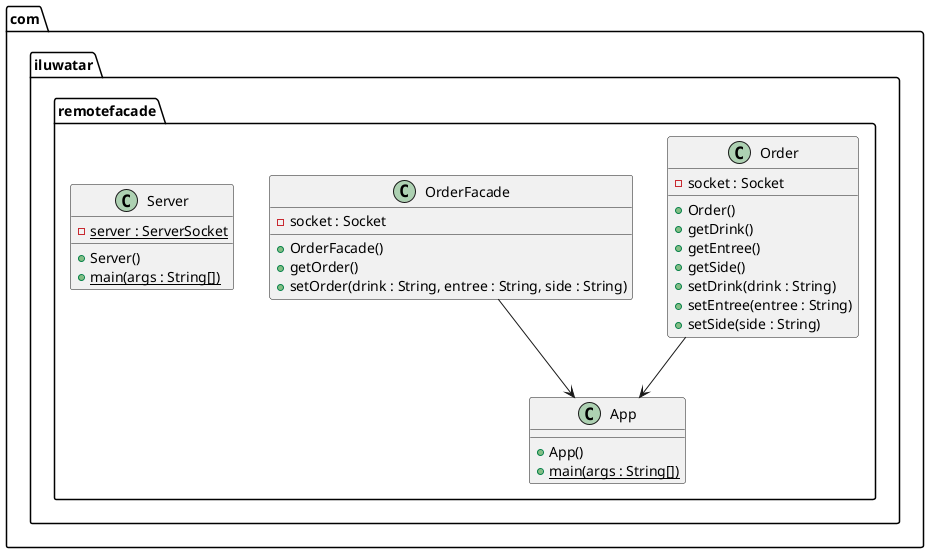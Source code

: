 @startuml
package com.iluwatar.remotefacade {
  class App {
    + App()
    + main(args : String[]) {static}
  }
  class Order {
    - socket : Socket
    + Order()
    + getDrink()
    + getEntree()
    + getSide()
    + setDrink(drink : String)
    + setEntree(entree : String)
    + setSide(side : String)
  }
  class OrderFacade {
    - socket : Socket
    + OrderFacade()
    + getOrder()
    + setOrder(drink : String, entree : String, side : String)
  }
  class Server {
    - server : ServerSocket {static}
    + Server()
    + main(args : String[]) {static}
  }
}
Order --> App
OrderFacade --> App
@enduml